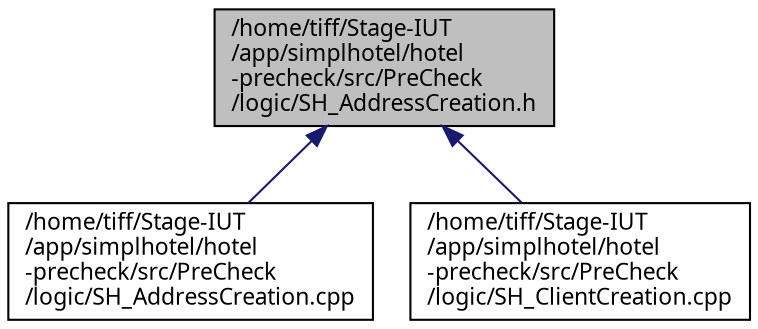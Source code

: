 digraph "/home/tiff/Stage-IUT/app/simplhotel/hotel-precheck/src/PreCheck/logic/SH_AddressCreation.h"
{
 // INTERACTIVE_SVG=YES
  bgcolor="transparent";
  edge [fontname="Verdana",fontsize="11",labelfontname="Verdana",labelfontsize="11"];
  node [fontname="Verdana",fontsize="11",shape=record];
  Node1 [label="/home/tiff/Stage-IUT\l/app/simplhotel/hotel\l-precheck/src/PreCheck\l/logic/SH_AddressCreation.h",height=0.2,width=0.4,color="black", fillcolor="grey75", style="filled" fontcolor="black"];
  Node1 -> Node2 [dir="back",color="midnightblue",fontsize="11",style="solid"];
  Node2 [label="/home/tiff/Stage-IUT\l/app/simplhotel/hotel\l-precheck/src/PreCheck\l/logic/SH_AddressCreation.cpp",height=0.2,width=0.4,color="black",URL="$SH__AddressCreation_8cpp.html"];
  Node1 -> Node3 [dir="back",color="midnightblue",fontsize="11",style="solid"];
  Node3 [label="/home/tiff/Stage-IUT\l/app/simplhotel/hotel\l-precheck/src/PreCheck\l/logic/SH_ClientCreation.cpp",height=0.2,width=0.4,color="black",URL="$SH__ClientCreation_8cpp.html"];
}
